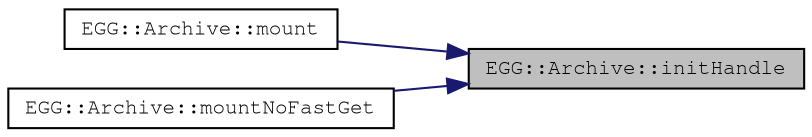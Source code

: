 digraph "EGG::Archive::initHandle"
{
 // LATEX_PDF_SIZE
  edge [fontname="FreeMono",fontsize="10",labelfontname="FreeMono",labelfontsize="10"];
  node [fontname="FreeMono",fontsize="10",shape=record];
  rankdir="RL";
  Node1 [label="EGG::Archive::initHandle",height=0.2,width=0.4,color="black", fillcolor="grey75", style="filled", fontcolor="black",tooltip=" "];
  Node1 -> Node2 [dir="back",color="midnightblue",fontsize="10",style="solid",fontname="FreeMono"];
  Node2 [label="EGG::Archive::mount",height=0.2,width=0.4,color="black", fillcolor="white", style="filled",URL="$class_e_g_g_1_1_archive.html#aaebe90815937d8066a091bbc820440ac",tooltip="Mount an archive."];
  Node1 -> Node3 [dir="back",color="midnightblue",fontsize="10",style="solid",fontname="FreeMono"];
  Node3 [label="EGG::Archive::mountNoFastGet",height=0.2,width=0.4,color="black", fillcolor="white", style="filled",URL="$class_e_g_g_1_1_archive.html#a8311899a82fcc302cd23de6197620292",tooltip="Exact same as."];
}
